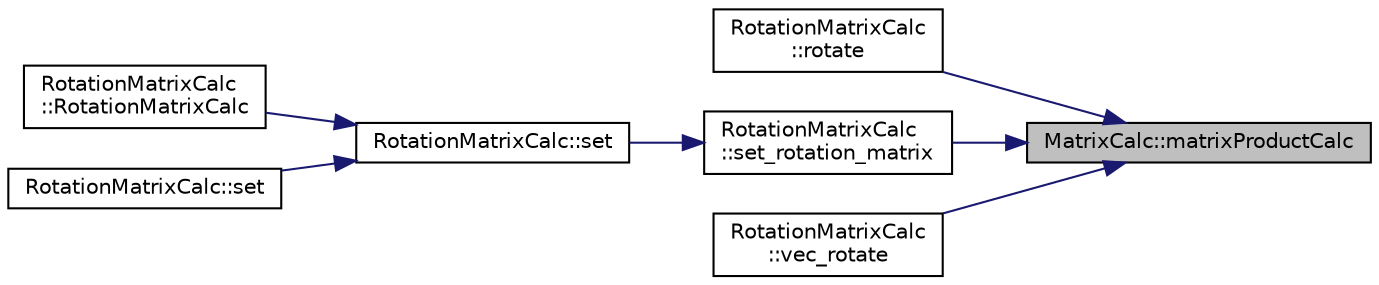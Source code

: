 digraph "MatrixCalc::matrixProductCalc"
{
 // LATEX_PDF_SIZE
  edge [fontname="Helvetica",fontsize="10",labelfontname="Helvetica",labelfontsize="10"];
  node [fontname="Helvetica",fontsize="10",shape=record];
  rankdir="RL";
  Node1 [label="MatrixCalc::matrixProductCalc",height=0.2,width=0.4,color="black", fillcolor="grey75", style="filled", fontcolor="black",tooltip="nxn と nx1 行列の積"];
  Node1 -> Node2 [dir="back",color="midnightblue",fontsize="10",style="solid",fontname="Helvetica"];
  Node2 [label="RotationMatrixCalc\l::rotate",height=0.2,width=0.4,color="black", fillcolor="white", style="filled",URL="$classRotationMatrixCalc.html#a008002fb592ee1b145aee9d45ba9d9e5",tooltip=" "];
  Node1 -> Node3 [dir="back",color="midnightblue",fontsize="10",style="solid",fontname="Helvetica"];
  Node3 [label="RotationMatrixCalc\l::set_rotation_matrix",height=0.2,width=0.4,color="black", fillcolor="white", style="filled",URL="$classRotationMatrixCalc.html#a9b67b1c0d75c9185f98e076cde4da495",tooltip=" "];
  Node3 -> Node4 [dir="back",color="midnightblue",fontsize="10",style="solid",fontname="Helvetica"];
  Node4 [label="RotationMatrixCalc::set",height=0.2,width=0.4,color="black", fillcolor="white", style="filled",URL="$classRotationMatrixCalc.html#acbc693480da20329aa210cf10bc2627c",tooltip=" "];
  Node4 -> Node5 [dir="back",color="midnightblue",fontsize="10",style="solid",fontname="Helvetica"];
  Node5 [label="RotationMatrixCalc\l::RotationMatrixCalc",height=0.2,width=0.4,color="black", fillcolor="white", style="filled",URL="$classRotationMatrixCalc.html#a241ee2b01ae53263f6fe944875749c7b",tooltip=" "];
  Node4 -> Node6 [dir="back",color="midnightblue",fontsize="10",style="solid",fontname="Helvetica"];
  Node6 [label="RotationMatrixCalc::set",height=0.2,width=0.4,color="black", fillcolor="white", style="filled",URL="$classRotationMatrixCalc.html#ae1d010736d68a9cc299500d0b95727eb",tooltip=" "];
  Node1 -> Node7 [dir="back",color="midnightblue",fontsize="10",style="solid",fontname="Helvetica"];
  Node7 [label="RotationMatrixCalc\l::vec_rotate",height=0.2,width=0.4,color="black", fillcolor="white", style="filled",URL="$classRotationMatrixCalc.html#a40c1feb28f50192114182cf93b5f6d28",tooltip=" "];
}

